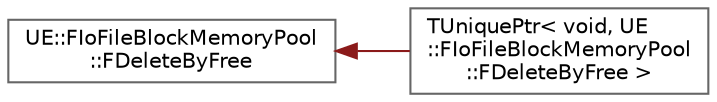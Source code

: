 digraph "Graphical Class Hierarchy"
{
 // INTERACTIVE_SVG=YES
 // LATEX_PDF_SIZE
  bgcolor="transparent";
  edge [fontname=Helvetica,fontsize=10,labelfontname=Helvetica,labelfontsize=10];
  node [fontname=Helvetica,fontsize=10,shape=box,height=0.2,width=0.4];
  rankdir="LR";
  Node0 [id="Node000000",label="UE::FIoFileBlockMemoryPool\l::FDeleteByFree",height=0.2,width=0.4,color="grey40", fillcolor="white", style="filled",URL="$d9/d25/structUE_1_1FIoFileBlockMemoryPool_1_1FDeleteByFree.html",tooltip=" "];
  Node0 -> Node1 [id="edge9109_Node000000_Node000001",dir="back",color="firebrick4",style="solid",tooltip=" "];
  Node1 [id="Node000001",label="TUniquePtr\< void, UE\l::FIoFileBlockMemoryPool\l::FDeleteByFree \>",height=0.2,width=0.4,color="grey40", fillcolor="white", style="filled",URL="$d9/df6/classTUniquePtr.html",tooltip=" "];
}
